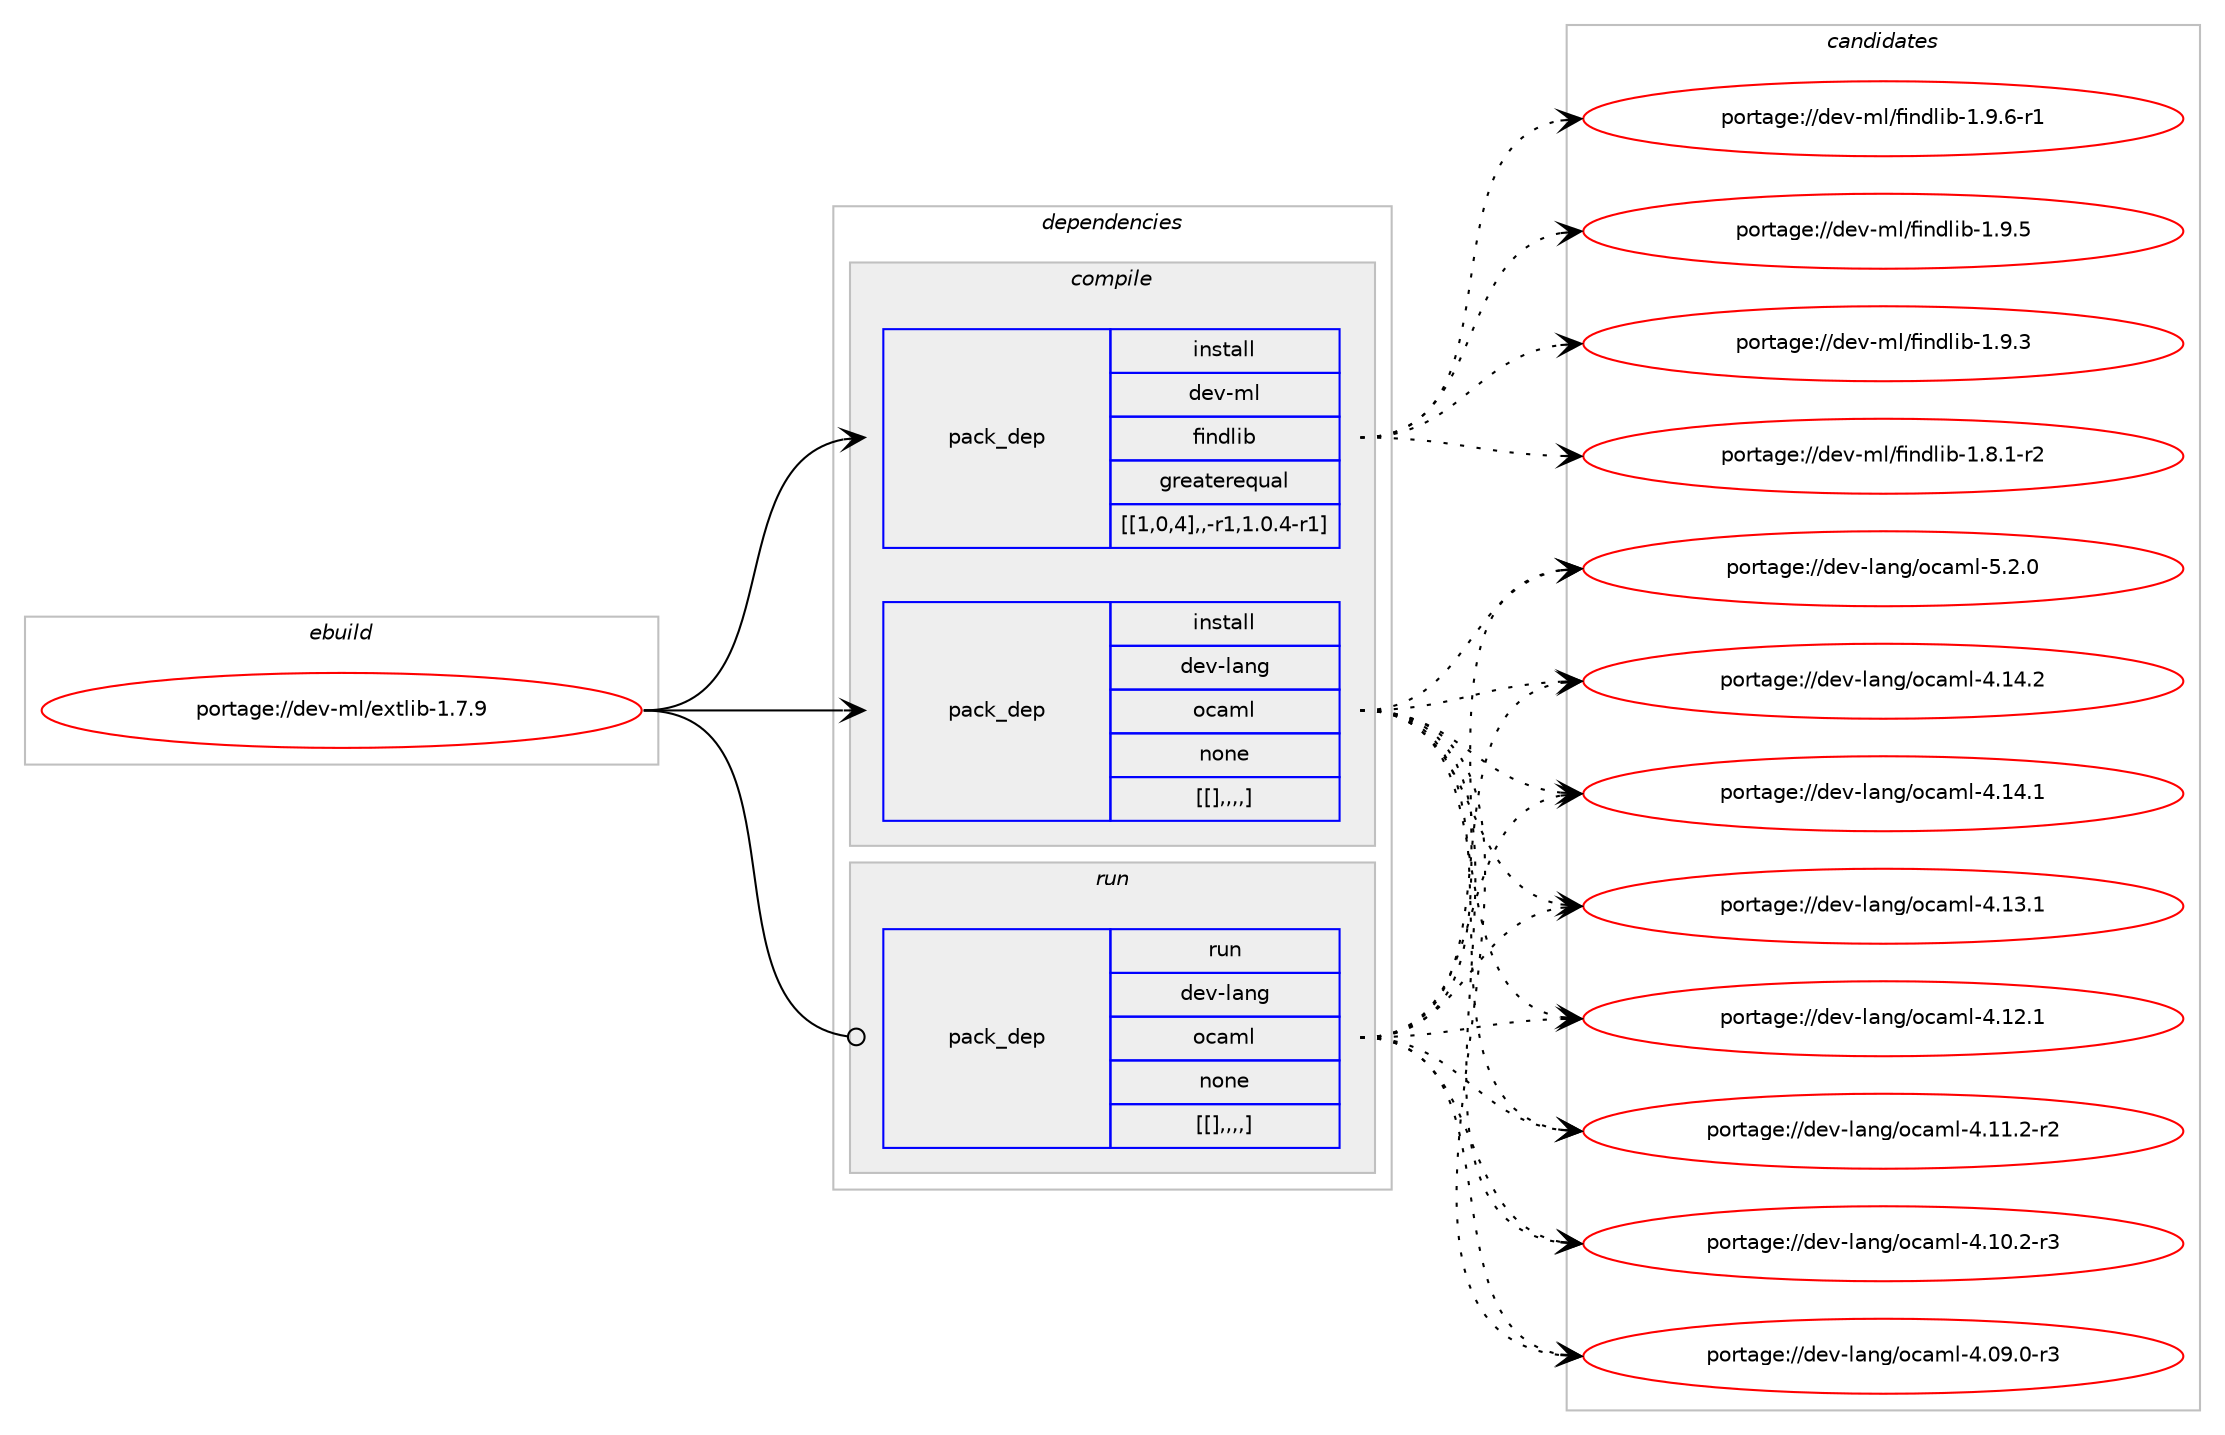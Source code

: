 digraph prolog {

# *************
# Graph options
# *************

newrank=true;
concentrate=true;
compound=true;
graph [rankdir=LR,fontname=Helvetica,fontsize=10,ranksep=1.5];#, ranksep=2.5, nodesep=0.2];
edge  [arrowhead=vee];
node  [fontname=Helvetica,fontsize=10];

# **********
# The ebuild
# **********

subgraph cluster_leftcol {
color=gray;
label=<<i>ebuild</i>>;
id [label="portage://dev-ml/extlib-1.7.9", color=red, width=4, href="../dev-ml/extlib-1.7.9.svg"];
}

# ****************
# The dependencies
# ****************

subgraph cluster_midcol {
color=gray;
label=<<i>dependencies</i>>;
subgraph cluster_compile {
fillcolor="#eeeeee";
style=filled;
label=<<i>compile</i>>;
subgraph pack88942 {
dependency119869 [label=<<TABLE BORDER="0" CELLBORDER="1" CELLSPACING="0" CELLPADDING="4" WIDTH="220"><TR><TD ROWSPAN="6" CELLPADDING="30">pack_dep</TD></TR><TR><TD WIDTH="110">install</TD></TR><TR><TD>dev-lang</TD></TR><TR><TD>ocaml</TD></TR><TR><TD>none</TD></TR><TR><TD>[[],,,,]</TD></TR></TABLE>>, shape=none, color=blue];
}
id:e -> dependency119869:w [weight=20,style="solid",arrowhead="vee"];
subgraph pack88943 {
dependency119870 [label=<<TABLE BORDER="0" CELLBORDER="1" CELLSPACING="0" CELLPADDING="4" WIDTH="220"><TR><TD ROWSPAN="6" CELLPADDING="30">pack_dep</TD></TR><TR><TD WIDTH="110">install</TD></TR><TR><TD>dev-ml</TD></TR><TR><TD>findlib</TD></TR><TR><TD>greaterequal</TD></TR><TR><TD>[[1,0,4],,-r1,1.0.4-r1]</TD></TR></TABLE>>, shape=none, color=blue];
}
id:e -> dependency119870:w [weight=20,style="solid",arrowhead="vee"];
}
subgraph cluster_compileandrun {
fillcolor="#eeeeee";
style=filled;
label=<<i>compile and run</i>>;
}
subgraph cluster_run {
fillcolor="#eeeeee";
style=filled;
label=<<i>run</i>>;
subgraph pack88944 {
dependency119871 [label=<<TABLE BORDER="0" CELLBORDER="1" CELLSPACING="0" CELLPADDING="4" WIDTH="220"><TR><TD ROWSPAN="6" CELLPADDING="30">pack_dep</TD></TR><TR><TD WIDTH="110">run</TD></TR><TR><TD>dev-lang</TD></TR><TR><TD>ocaml</TD></TR><TR><TD>none</TD></TR><TR><TD>[[],,,,]</TD></TR></TABLE>>, shape=none, color=blue];
}
id:e -> dependency119871:w [weight=20,style="solid",arrowhead="odot"];
}
}

# **************
# The candidates
# **************

subgraph cluster_choices {
rank=same;
color=gray;
label=<<i>candidates</i>>;

subgraph choice88942 {
color=black;
nodesep=1;
choice1001011184510897110103471119997109108455346504648 [label="portage://dev-lang/ocaml-5.2.0", color=red, width=4,href="../dev-lang/ocaml-5.2.0.svg"];
choice100101118451089711010347111999710910845524649524650 [label="portage://dev-lang/ocaml-4.14.2", color=red, width=4,href="../dev-lang/ocaml-4.14.2.svg"];
choice100101118451089711010347111999710910845524649524649 [label="portage://dev-lang/ocaml-4.14.1", color=red, width=4,href="../dev-lang/ocaml-4.14.1.svg"];
choice100101118451089711010347111999710910845524649514649 [label="portage://dev-lang/ocaml-4.13.1", color=red, width=4,href="../dev-lang/ocaml-4.13.1.svg"];
choice100101118451089711010347111999710910845524649504649 [label="portage://dev-lang/ocaml-4.12.1", color=red, width=4,href="../dev-lang/ocaml-4.12.1.svg"];
choice1001011184510897110103471119997109108455246494946504511450 [label="portage://dev-lang/ocaml-4.11.2-r2", color=red, width=4,href="../dev-lang/ocaml-4.11.2-r2.svg"];
choice1001011184510897110103471119997109108455246494846504511451 [label="portage://dev-lang/ocaml-4.10.2-r3", color=red, width=4,href="../dev-lang/ocaml-4.10.2-r3.svg"];
choice1001011184510897110103471119997109108455246485746484511451 [label="portage://dev-lang/ocaml-4.09.0-r3", color=red, width=4,href="../dev-lang/ocaml-4.09.0-r3.svg"];
dependency119869:e -> choice1001011184510897110103471119997109108455346504648:w [style=dotted,weight="100"];
dependency119869:e -> choice100101118451089711010347111999710910845524649524650:w [style=dotted,weight="100"];
dependency119869:e -> choice100101118451089711010347111999710910845524649524649:w [style=dotted,weight="100"];
dependency119869:e -> choice100101118451089711010347111999710910845524649514649:w [style=dotted,weight="100"];
dependency119869:e -> choice100101118451089711010347111999710910845524649504649:w [style=dotted,weight="100"];
dependency119869:e -> choice1001011184510897110103471119997109108455246494946504511450:w [style=dotted,weight="100"];
dependency119869:e -> choice1001011184510897110103471119997109108455246494846504511451:w [style=dotted,weight="100"];
dependency119869:e -> choice1001011184510897110103471119997109108455246485746484511451:w [style=dotted,weight="100"];
}
subgraph choice88943 {
color=black;
nodesep=1;
choice1001011184510910847102105110100108105984549465746544511449 [label="portage://dev-ml/findlib-1.9.6-r1", color=red, width=4,href="../dev-ml/findlib-1.9.6-r1.svg"];
choice100101118451091084710210511010010810598454946574653 [label="portage://dev-ml/findlib-1.9.5", color=red, width=4,href="../dev-ml/findlib-1.9.5.svg"];
choice100101118451091084710210511010010810598454946574651 [label="portage://dev-ml/findlib-1.9.3", color=red, width=4,href="../dev-ml/findlib-1.9.3.svg"];
choice1001011184510910847102105110100108105984549465646494511450 [label="portage://dev-ml/findlib-1.8.1-r2", color=red, width=4,href="../dev-ml/findlib-1.8.1-r2.svg"];
dependency119870:e -> choice1001011184510910847102105110100108105984549465746544511449:w [style=dotted,weight="100"];
dependency119870:e -> choice100101118451091084710210511010010810598454946574653:w [style=dotted,weight="100"];
dependency119870:e -> choice100101118451091084710210511010010810598454946574651:w [style=dotted,weight="100"];
dependency119870:e -> choice1001011184510910847102105110100108105984549465646494511450:w [style=dotted,weight="100"];
}
subgraph choice88944 {
color=black;
nodesep=1;
choice1001011184510897110103471119997109108455346504648 [label="portage://dev-lang/ocaml-5.2.0", color=red, width=4,href="../dev-lang/ocaml-5.2.0.svg"];
choice100101118451089711010347111999710910845524649524650 [label="portage://dev-lang/ocaml-4.14.2", color=red, width=4,href="../dev-lang/ocaml-4.14.2.svg"];
choice100101118451089711010347111999710910845524649524649 [label="portage://dev-lang/ocaml-4.14.1", color=red, width=4,href="../dev-lang/ocaml-4.14.1.svg"];
choice100101118451089711010347111999710910845524649514649 [label="portage://dev-lang/ocaml-4.13.1", color=red, width=4,href="../dev-lang/ocaml-4.13.1.svg"];
choice100101118451089711010347111999710910845524649504649 [label="portage://dev-lang/ocaml-4.12.1", color=red, width=4,href="../dev-lang/ocaml-4.12.1.svg"];
choice1001011184510897110103471119997109108455246494946504511450 [label="portage://dev-lang/ocaml-4.11.2-r2", color=red, width=4,href="../dev-lang/ocaml-4.11.2-r2.svg"];
choice1001011184510897110103471119997109108455246494846504511451 [label="portage://dev-lang/ocaml-4.10.2-r3", color=red, width=4,href="../dev-lang/ocaml-4.10.2-r3.svg"];
choice1001011184510897110103471119997109108455246485746484511451 [label="portage://dev-lang/ocaml-4.09.0-r3", color=red, width=4,href="../dev-lang/ocaml-4.09.0-r3.svg"];
dependency119871:e -> choice1001011184510897110103471119997109108455346504648:w [style=dotted,weight="100"];
dependency119871:e -> choice100101118451089711010347111999710910845524649524650:w [style=dotted,weight="100"];
dependency119871:e -> choice100101118451089711010347111999710910845524649524649:w [style=dotted,weight="100"];
dependency119871:e -> choice100101118451089711010347111999710910845524649514649:w [style=dotted,weight="100"];
dependency119871:e -> choice100101118451089711010347111999710910845524649504649:w [style=dotted,weight="100"];
dependency119871:e -> choice1001011184510897110103471119997109108455246494946504511450:w [style=dotted,weight="100"];
dependency119871:e -> choice1001011184510897110103471119997109108455246494846504511451:w [style=dotted,weight="100"];
dependency119871:e -> choice1001011184510897110103471119997109108455246485746484511451:w [style=dotted,weight="100"];
}
}

}
